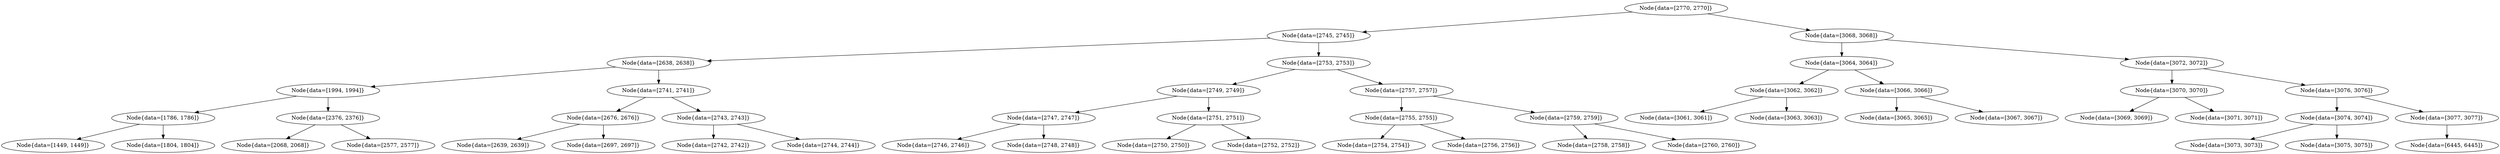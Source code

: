 digraph G{
1203388421 [label="Node{data=[2770, 2770]}"]
1203388421 -> 615713016
615713016 [label="Node{data=[2745, 2745]}"]
615713016 -> 1895692794
1895692794 [label="Node{data=[2638, 2638]}"]
1895692794 -> 827750711
827750711 [label="Node{data=[1994, 1994]}"]
827750711 -> 611954032
611954032 [label="Node{data=[1786, 1786]}"]
611954032 -> 414287311
414287311 [label="Node{data=[1449, 1449]}"]
611954032 -> 119311626
119311626 [label="Node{data=[1804, 1804]}"]
827750711 -> 84005663
84005663 [label="Node{data=[2376, 2376]}"]
84005663 -> 1819999458
1819999458 [label="Node{data=[2068, 2068]}"]
84005663 -> 2029093727
2029093727 [label="Node{data=[2577, 2577]}"]
1895692794 -> 459683222
459683222 [label="Node{data=[2741, 2741]}"]
459683222 -> 276071630
276071630 [label="Node{data=[2676, 2676]}"]
276071630 -> 735242190
735242190 [label="Node{data=[2639, 2639]}"]
276071630 -> 1598907024
1598907024 [label="Node{data=[2697, 2697]}"]
459683222 -> 1974285930
1974285930 [label="Node{data=[2743, 2743]}"]
1974285930 -> 1103859429
1103859429 [label="Node{data=[2742, 2742]}"]
1974285930 -> 2098982277
2098982277 [label="Node{data=[2744, 2744]}"]
615713016 -> 1240877396
1240877396 [label="Node{data=[2753, 2753]}"]
1240877396 -> 1433679974
1433679974 [label="Node{data=[2749, 2749]}"]
1433679974 -> 1213544587
1213544587 [label="Node{data=[2747, 2747]}"]
1213544587 -> 1778418625
1778418625 [label="Node{data=[2746, 2746]}"]
1213544587 -> 289921852
289921852 [label="Node{data=[2748, 2748]}"]
1433679974 -> 1703179898
1703179898 [label="Node{data=[2751, 2751]}"]
1703179898 -> 83139361
83139361 [label="Node{data=[2750, 2750]}"]
1703179898 -> 1787039477
1787039477 [label="Node{data=[2752, 2752]}"]
1240877396 -> 1169532578
1169532578 [label="Node{data=[2757, 2757]}"]
1169532578 -> 54800328
54800328 [label="Node{data=[2755, 2755]}"]
54800328 -> 600412434
600412434 [label="Node{data=[2754, 2754]}"]
54800328 -> 1769001016
1769001016 [label="Node{data=[2756, 2756]}"]
1169532578 -> 26802946
26802946 [label="Node{data=[2759, 2759]}"]
26802946 -> 595639958
595639958 [label="Node{data=[2758, 2758]}"]
26802946 -> 1278143221
1278143221 [label="Node{data=[2760, 2760]}"]
1203388421 -> 598737496
598737496 [label="Node{data=[3068, 3068]}"]
598737496 -> 1706470855
1706470855 [label="Node{data=[3064, 3064]}"]
1706470855 -> 1130683369
1130683369 [label="Node{data=[3062, 3062]}"]
1130683369 -> 2015819826
2015819826 [label="Node{data=[3061, 3061]}"]
1130683369 -> 1529317292
1529317292 [label="Node{data=[3063, 3063]}"]
1706470855 -> 187679130
187679130 [label="Node{data=[3066, 3066]}"]
187679130 -> 1852962949
1852962949 [label="Node{data=[3065, 3065]}"]
187679130 -> 559512081
559512081 [label="Node{data=[3067, 3067]}"]
598737496 -> 1176802161
1176802161 [label="Node{data=[3072, 3072]}"]
1176802161 -> 871545150
871545150 [label="Node{data=[3070, 3070]}"]
871545150 -> 1386666517
1386666517 [label="Node{data=[3069, 3069]}"]
871545150 -> 944094114
944094114 [label="Node{data=[3071, 3071]}"]
1176802161 -> 1511524544
1511524544 [label="Node{data=[3076, 3076]}"]
1511524544 -> 2089120244
2089120244 [label="Node{data=[3074, 3074]}"]
2089120244 -> 404187651
404187651 [label="Node{data=[3073, 3073]}"]
2089120244 -> 219830792
219830792 [label="Node{data=[3075, 3075]}"]
1511524544 -> 400432483
400432483 [label="Node{data=[3077, 3077]}"]
400432483 -> 1073988797
1073988797 [label="Node{data=[6445, 6445]}"]
}
